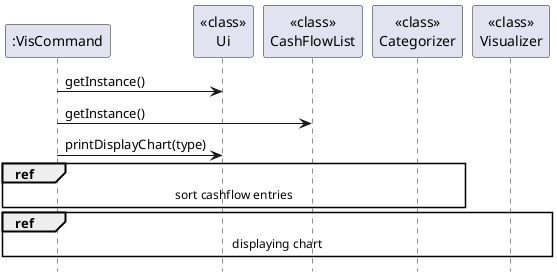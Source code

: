 @startuml

participant ":VisCommand"
participant "<<class>>\nUi"
participant "<<class>>\nCashFlowList"
participant "<<class>>\nCategorizer"
participant "<<class>>\nVisualizer"

":VisCommand"-> "<<class>>\nUi": getInstance()

":VisCommand"-> "<<class>>\nCashFlowList": getInstance()

":VisCommand"-> "<<class>>\nUi": printDisplayChart(type)

ref over "<<class>>\nCategorizer", ":VisCommand" : sort cashflow entries

ref over "<<class>>\nVisualizer", ":VisCommand": displaying chart

hide footbox

@enduml